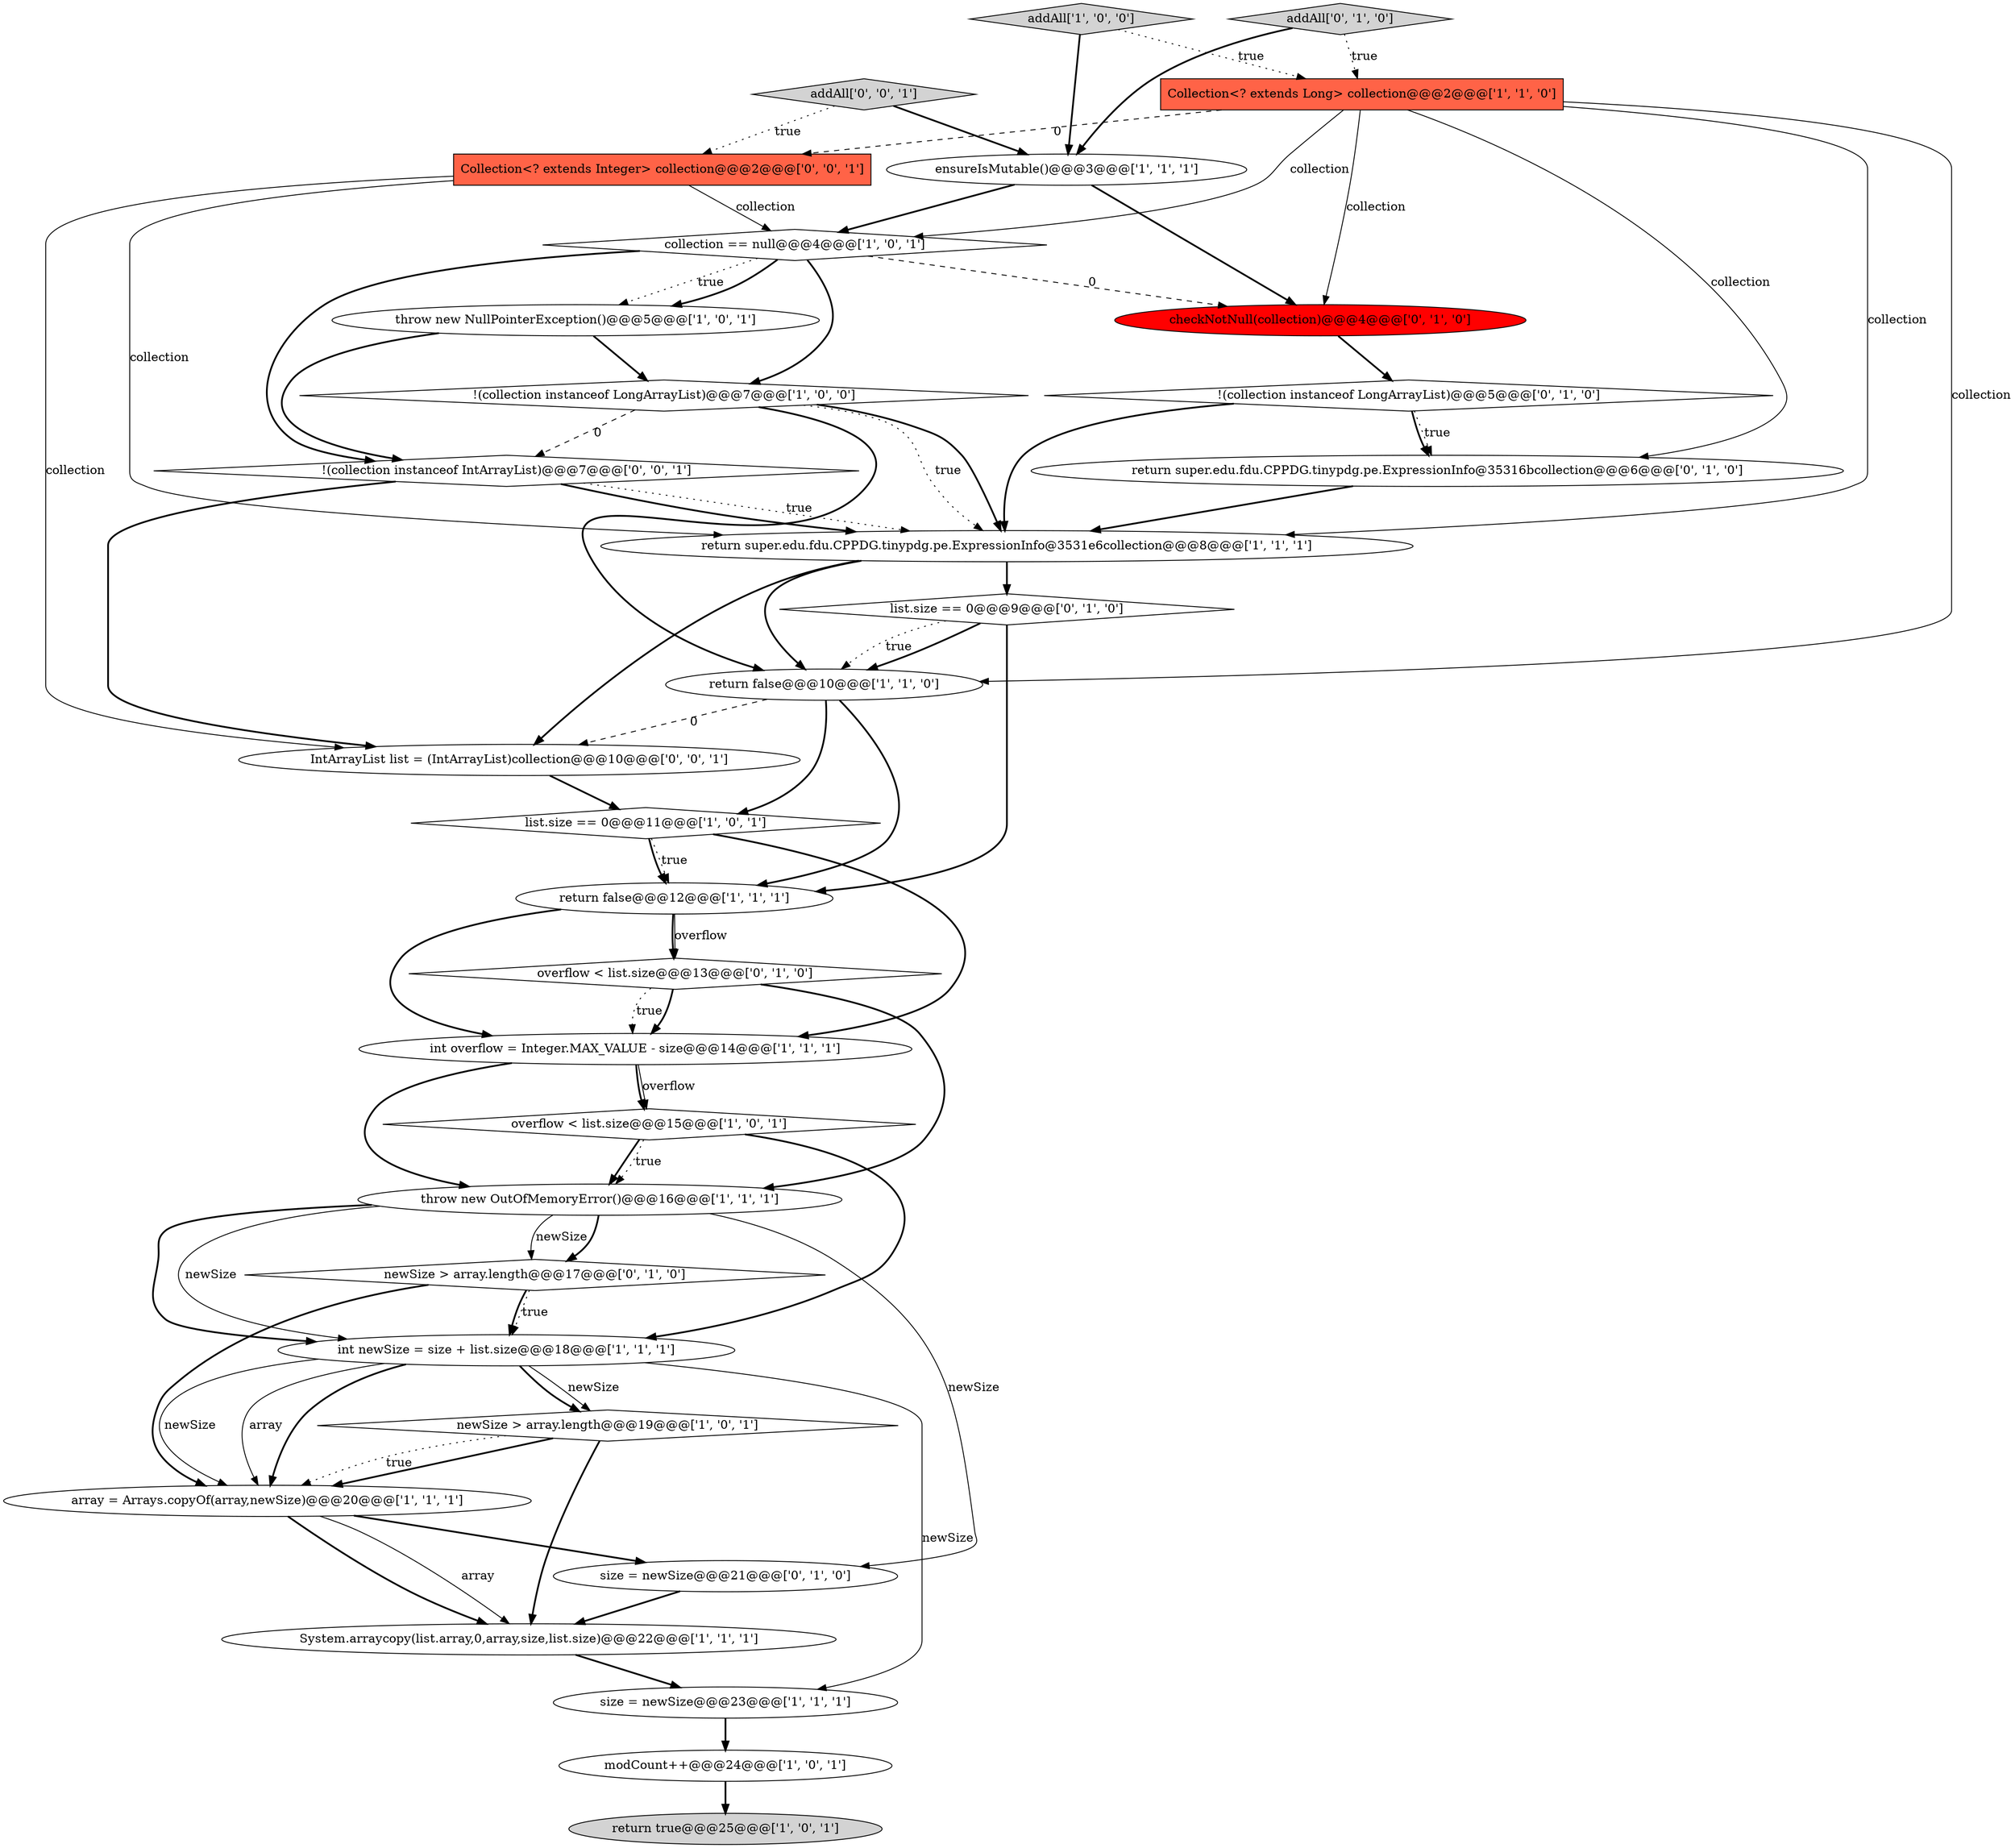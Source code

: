 digraph {
7 [style = filled, label = "modCount++@@@24@@@['1', '0', '1']", fillcolor = white, shape = ellipse image = "AAA0AAABBB1BBB"];
9 [style = filled, label = "int newSize = size + list.size@@@18@@@['1', '1', '1']", fillcolor = white, shape = ellipse image = "AAA0AAABBB1BBB"];
25 [style = filled, label = "newSize > array.length@@@17@@@['0', '1', '0']", fillcolor = white, shape = diamond image = "AAA0AAABBB2BBB"];
2 [style = filled, label = "return false@@@10@@@['1', '1', '0']", fillcolor = white, shape = ellipse image = "AAA0AAABBB1BBB"];
21 [style = filled, label = "checkNotNull(collection)@@@4@@@['0', '1', '0']", fillcolor = red, shape = ellipse image = "AAA1AAABBB2BBB"];
14 [style = filled, label = "return super.edu.fdu.CPPDG.tinypdg.pe.ExpressionInfo@3531e6collection@@@8@@@['1', '1', '1']", fillcolor = white, shape = ellipse image = "AAA0AAABBB1BBB"];
23 [style = filled, label = "!(collection instanceof LongArrayList)@@@5@@@['0', '1', '0']", fillcolor = white, shape = diamond image = "AAA0AAABBB2BBB"];
12 [style = filled, label = "int overflow = Integer.MAX_VALUE - size@@@14@@@['1', '1', '1']", fillcolor = white, shape = ellipse image = "AAA0AAABBB1BBB"];
26 [style = filled, label = "list.size == 0@@@9@@@['0', '1', '0']", fillcolor = white, shape = diamond image = "AAA0AAABBB2BBB"];
17 [style = filled, label = "return true@@@25@@@['1', '0', '1']", fillcolor = lightgray, shape = ellipse image = "AAA0AAABBB1BBB"];
3 [style = filled, label = "!(collection instanceof LongArrayList)@@@7@@@['1', '0', '0']", fillcolor = white, shape = diamond image = "AAA0AAABBB1BBB"];
4 [style = filled, label = "size = newSize@@@23@@@['1', '1', '1']", fillcolor = white, shape = ellipse image = "AAA0AAABBB1BBB"];
10 [style = filled, label = "System.arraycopy(list.array,0,array,size,list.size)@@@22@@@['1', '1', '1']", fillcolor = white, shape = ellipse image = "AAA0AAABBB1BBB"];
29 [style = filled, label = "!(collection instanceof IntArrayList)@@@7@@@['0', '0', '1']", fillcolor = white, shape = diamond image = "AAA0AAABBB3BBB"];
31 [style = filled, label = "IntArrayList list = (IntArrayList)collection@@@10@@@['0', '0', '1']", fillcolor = white, shape = ellipse image = "AAA0AAABBB3BBB"];
18 [style = filled, label = "ensureIsMutable()@@@3@@@['1', '1', '1']", fillcolor = white, shape = ellipse image = "AAA0AAABBB1BBB"];
11 [style = filled, label = "throw new NullPointerException()@@@5@@@['1', '0', '1']", fillcolor = white, shape = ellipse image = "AAA0AAABBB1BBB"];
6 [style = filled, label = "array = Arrays.copyOf(array,newSize)@@@20@@@['1', '1', '1']", fillcolor = white, shape = ellipse image = "AAA0AAABBB1BBB"];
0 [style = filled, label = "collection == null@@@4@@@['1', '0', '1']", fillcolor = white, shape = diamond image = "AAA0AAABBB1BBB"];
20 [style = filled, label = "size = newSize@@@21@@@['0', '1', '0']", fillcolor = white, shape = ellipse image = "AAA0AAABBB2BBB"];
5 [style = filled, label = "addAll['1', '0', '0']", fillcolor = lightgray, shape = diamond image = "AAA0AAABBB1BBB"];
1 [style = filled, label = "throw new OutOfMemoryError()@@@16@@@['1', '1', '1']", fillcolor = white, shape = ellipse image = "AAA0AAABBB1BBB"];
16 [style = filled, label = "newSize > array.length@@@19@@@['1', '0', '1']", fillcolor = white, shape = diamond image = "AAA0AAABBB1BBB"];
22 [style = filled, label = "return super.edu.fdu.CPPDG.tinypdg.pe.ExpressionInfo@35316bcollection@@@6@@@['0', '1', '0']", fillcolor = white, shape = ellipse image = "AAA0AAABBB2BBB"];
27 [style = filled, label = "addAll['0', '1', '0']", fillcolor = lightgray, shape = diamond image = "AAA0AAABBB2BBB"];
30 [style = filled, label = "Collection<? extends Integer> collection@@@2@@@['0', '0', '1']", fillcolor = tomato, shape = box image = "AAA0AAABBB3BBB"];
19 [style = filled, label = "Collection<? extends Long> collection@@@2@@@['1', '1', '0']", fillcolor = tomato, shape = box image = "AAA0AAABBB1BBB"];
15 [style = filled, label = "list.size == 0@@@11@@@['1', '0', '1']", fillcolor = white, shape = diamond image = "AAA0AAABBB1BBB"];
24 [style = filled, label = "overflow < list.size@@@13@@@['0', '1', '0']", fillcolor = white, shape = diamond image = "AAA0AAABBB2BBB"];
8 [style = filled, label = "return false@@@12@@@['1', '1', '1']", fillcolor = white, shape = ellipse image = "AAA0AAABBB1BBB"];
13 [style = filled, label = "overflow < list.size@@@15@@@['1', '0', '1']", fillcolor = white, shape = diamond image = "AAA0AAABBB1BBB"];
28 [style = filled, label = "addAll['0', '0', '1']", fillcolor = lightgray, shape = diamond image = "AAA0AAABBB3BBB"];
24->12 [style = dotted, label="true"];
23->22 [style = dotted, label="true"];
5->19 [style = dotted, label="true"];
19->0 [style = solid, label="collection"];
11->29 [style = bold, label=""];
25->6 [style = bold, label=""];
27->19 [style = dotted, label="true"];
9->16 [style = bold, label=""];
13->1 [style = bold, label=""];
9->6 [style = bold, label=""];
28->30 [style = dotted, label="true"];
6->10 [style = solid, label="array"];
23->22 [style = bold, label=""];
15->8 [style = dotted, label="true"];
19->30 [style = dashed, label="0"];
19->2 [style = solid, label="collection"];
1->25 [style = solid, label="newSize"];
29->14 [style = dotted, label="true"];
2->15 [style = bold, label=""];
29->14 [style = bold, label=""];
30->31 [style = solid, label="collection"];
9->4 [style = solid, label="newSize"];
0->11 [style = dotted, label="true"];
18->0 [style = bold, label=""];
0->3 [style = bold, label=""];
28->18 [style = bold, label=""];
26->2 [style = dotted, label="true"];
16->6 [style = bold, label=""];
19->22 [style = solid, label="collection"];
0->29 [style = bold, label=""];
12->1 [style = bold, label=""];
23->14 [style = bold, label=""];
3->2 [style = bold, label=""];
15->12 [style = bold, label=""];
22->14 [style = bold, label=""];
1->20 [style = solid, label="newSize"];
21->23 [style = bold, label=""];
8->24 [style = bold, label=""];
27->18 [style = bold, label=""];
24->12 [style = bold, label=""];
7->17 [style = bold, label=""];
19->14 [style = solid, label="collection"];
25->9 [style = bold, label=""];
0->11 [style = bold, label=""];
26->8 [style = bold, label=""];
5->18 [style = bold, label=""];
30->0 [style = solid, label="collection"];
4->7 [style = bold, label=""];
1->9 [style = bold, label=""];
3->14 [style = dotted, label="true"];
19->21 [style = solid, label="collection"];
6->20 [style = bold, label=""];
12->13 [style = bold, label=""];
11->3 [style = bold, label=""];
30->14 [style = solid, label="collection"];
6->10 [style = bold, label=""];
14->31 [style = bold, label=""];
9->6 [style = solid, label="newSize"];
14->2 [style = bold, label=""];
13->9 [style = bold, label=""];
18->21 [style = bold, label=""];
24->1 [style = bold, label=""];
1->25 [style = bold, label=""];
15->8 [style = bold, label=""];
8->12 [style = bold, label=""];
3->29 [style = dashed, label="0"];
16->10 [style = bold, label=""];
29->31 [style = bold, label=""];
3->14 [style = bold, label=""];
31->15 [style = bold, label=""];
9->6 [style = solid, label="array"];
2->31 [style = dashed, label="0"];
20->10 [style = bold, label=""];
14->26 [style = bold, label=""];
13->1 [style = dotted, label="true"];
26->2 [style = bold, label=""];
12->13 [style = solid, label="overflow"];
25->9 [style = dotted, label="true"];
0->21 [style = dashed, label="0"];
1->9 [style = solid, label="newSize"];
10->4 [style = bold, label=""];
8->24 [style = solid, label="overflow"];
9->16 [style = solid, label="newSize"];
2->8 [style = bold, label=""];
16->6 [style = dotted, label="true"];
}
